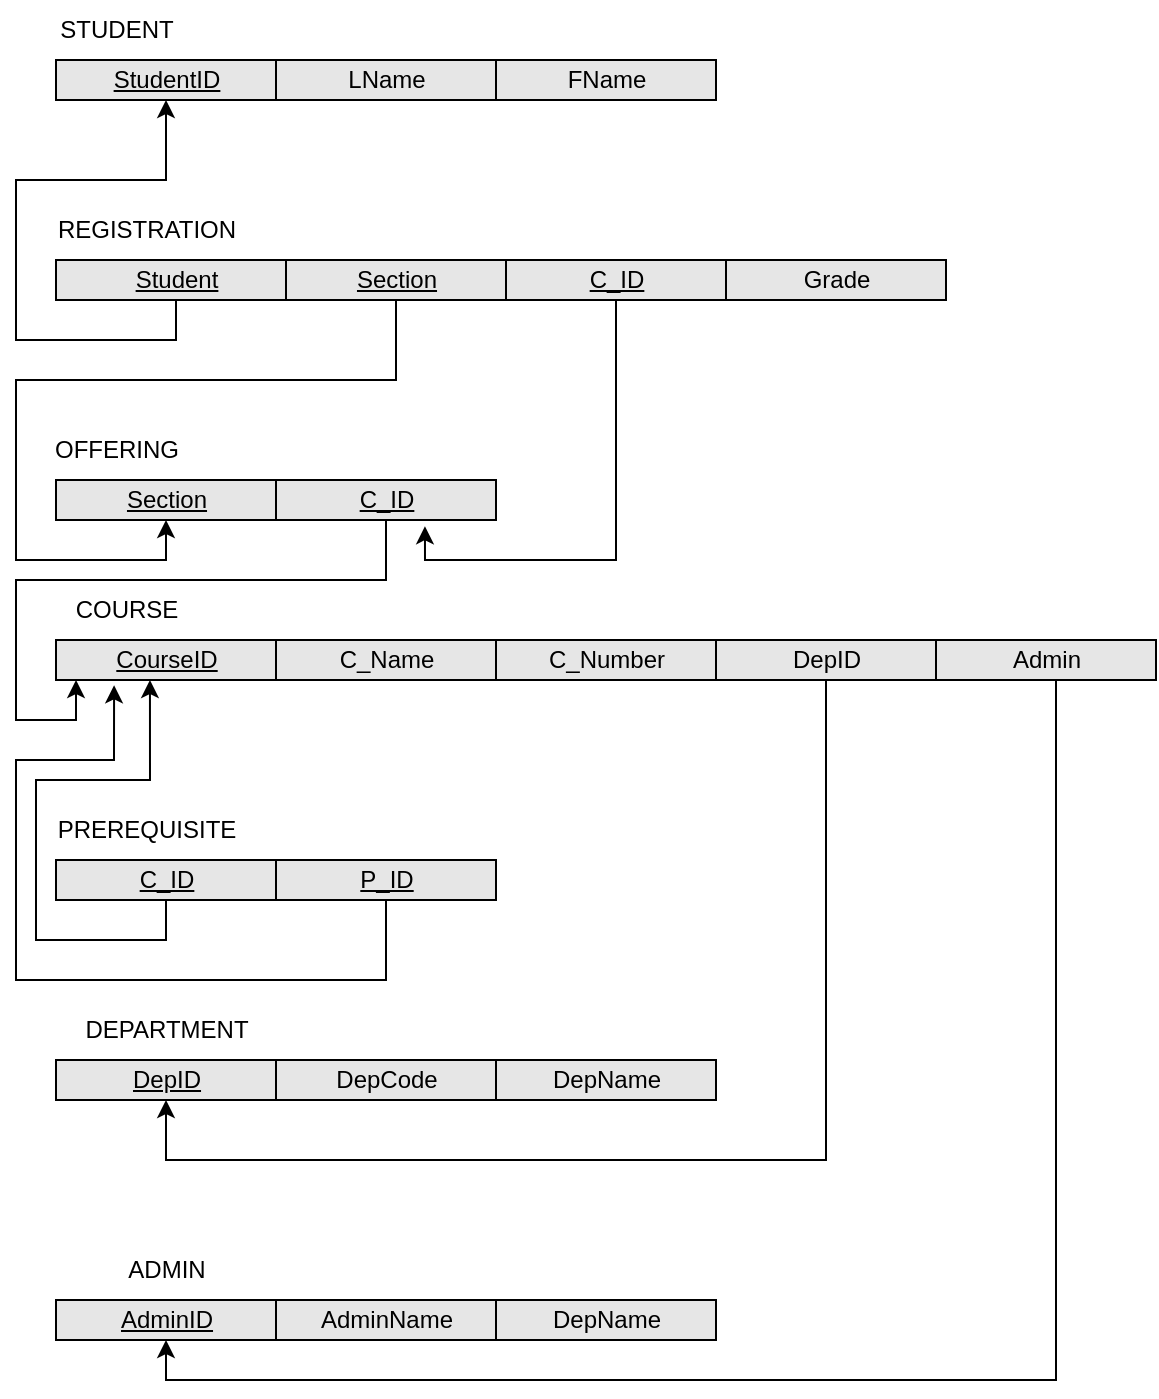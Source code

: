 <mxfile version="20.3.0" type="device"><diagram id="5e_nMYwKtn9XHc3r8R0K" name="Relational Model"><mxGraphModel dx="618" dy="985" grid="1" gridSize="10" guides="1" tooltips="1" connect="1" arrows="1" fold="1" page="1" pageScale="1" pageWidth="1100" pageHeight="1700" math="0" shadow="0"><root><mxCell id="0"/><mxCell id="1" parent="0"/><mxCell id="n5nzNZv9QXk1syDw3XGA-5" value="&lt;u&gt;StudentID&lt;/u&gt;" style="html=1;fillColor=#E6E6E6;" parent="1" vertex="1"><mxGeometry x="160" y="140" width="110" height="20" as="geometry"/></mxCell><mxCell id="n5nzNZv9QXk1syDw3XGA-6" value="LName" style="html=1;fillColor=#E6E6E6;" parent="1" vertex="1"><mxGeometry x="270" y="140" width="110" height="20" as="geometry"/></mxCell><mxCell id="n5nzNZv9QXk1syDw3XGA-7" value="FName" style="html=1;fillColor=#E6E6E6;" parent="1" vertex="1"><mxGeometry x="380" y="140" width="110" height="20" as="geometry"/></mxCell><mxCell id="n5nzNZv9QXk1syDw3XGA-8" value="STUDENT" style="text;html=1;align=center;verticalAlign=middle;resizable=0;points=[];autosize=1;strokeColor=none;fillColor=none;" parent="1" vertex="1"><mxGeometry x="150" y="110" width="80" height="30" as="geometry"/></mxCell><mxCell id="iPT39mju_nbLgjx7LOe_-1" style="edgeStyle=orthogonalEdgeStyle;rounded=0;orthogonalLoop=1;jettySize=auto;html=1;exitX=0.5;exitY=1;exitDx=0;exitDy=0;entryX=0.5;entryY=1;entryDx=0;entryDy=0;" parent="1" source="n5nzNZv9QXk1syDw3XGA-12" target="n5nzNZv9QXk1syDw3XGA-5" edge="1"><mxGeometry relative="1" as="geometry"/></mxCell><mxCell id="n5nzNZv9QXk1syDw3XGA-12" value="&lt;u&gt;Student&lt;/u&gt;" style="html=1;fillColor=#E6E6E6;" parent="1" vertex="1"><mxGeometry x="160" y="240" width="120" height="20" as="geometry"/></mxCell><mxCell id="iPT39mju_nbLgjx7LOe_-4" style="edgeStyle=orthogonalEdgeStyle;rounded=0;orthogonalLoop=1;jettySize=auto;html=1;exitX=0.5;exitY=1;exitDx=0;exitDy=0;entryX=0.5;entryY=1;entryDx=0;entryDy=0;" parent="1" source="n5nzNZv9QXk1syDw3XGA-13" target="n5nzNZv9QXk1syDw3XGA-38" edge="1"><mxGeometry relative="1" as="geometry"><Array as="points"><mxPoint x="330" y="300"/><mxPoint x="140" y="300"/><mxPoint x="140" y="390"/><mxPoint x="215" y="390"/></Array></mxGeometry></mxCell><mxCell id="n5nzNZv9QXk1syDw3XGA-13" value="&lt;u&gt;Section&lt;/u&gt;" style="html=1;fillColor=#E6E6E6;" parent="1" vertex="1"><mxGeometry x="275" y="240" width="110" height="20" as="geometry"/></mxCell><mxCell id="n5nzNZv9QXk1syDw3XGA-15" value="REGISTRATION" style="text;html=1;align=center;verticalAlign=middle;resizable=0;points=[];autosize=1;strokeColor=none;fillColor=none;" parent="1" vertex="1"><mxGeometry x="150" y="210" width="110" height="30" as="geometry"/></mxCell><mxCell id="n5nzNZv9QXk1syDw3XGA-21" value="C_Name" style="html=1;fillColor=#E6E6E6;" parent="1" vertex="1"><mxGeometry x="270" y="430" width="110" height="20" as="geometry"/></mxCell><mxCell id="n5nzNZv9QXk1syDw3XGA-23" value="COURSE" style="text;html=1;align=center;verticalAlign=middle;resizable=0;points=[];autosize=1;strokeColor=none;fillColor=none;" parent="1" vertex="1"><mxGeometry x="160" y="400" width="70" height="30" as="geometry"/></mxCell><mxCell id="n5nzNZv9QXk1syDw3XGA-38" value="&lt;u&gt;Section&lt;/u&gt;" style="html=1;fillColor=#E6E6E6;" parent="1" vertex="1"><mxGeometry x="160" y="350" width="110" height="20" as="geometry"/></mxCell><mxCell id="lSpMluI_JYC0Vxqug7FP-6" style="edgeStyle=orthogonalEdgeStyle;rounded=0;orthogonalLoop=1;jettySize=auto;html=1;exitX=0.5;exitY=1;exitDx=0;exitDy=0;entryX=0.091;entryY=1;entryDx=0;entryDy=0;entryPerimeter=0;" parent="1" source="n5nzNZv9QXk1syDw3XGA-39" target="n5nzNZv9QXk1syDw3XGA-43" edge="1"><mxGeometry relative="1" as="geometry"><mxPoint x="360" y="520" as="targetPoint"/><Array as="points"><mxPoint x="325" y="400"/><mxPoint x="140" y="400"/><mxPoint x="140" y="470"/><mxPoint x="170" y="470"/></Array></mxGeometry></mxCell><mxCell id="n5nzNZv9QXk1syDw3XGA-39" value="&lt;u&gt;C_ID&lt;/u&gt;" style="html=1;fillColor=#E6E6E6;" parent="1" vertex="1"><mxGeometry x="270" y="350" width="110" height="20" as="geometry"/></mxCell><mxCell id="n5nzNZv9QXk1syDw3XGA-40" value="OFFERING" style="text;html=1;align=center;verticalAlign=middle;resizable=0;points=[];autosize=1;strokeColor=none;fillColor=none;" parent="1" vertex="1"><mxGeometry x="145" y="320" width="90" height="30" as="geometry"/></mxCell><mxCell id="n5nzNZv9QXk1syDw3XGA-43" value="&lt;u&gt;CourseID&lt;/u&gt;" style="html=1;fillColor=#E6E6E6;" parent="1" vertex="1"><mxGeometry x="160" y="430" width="110" height="20" as="geometry"/></mxCell><mxCell id="iPT39mju_nbLgjx7LOe_-2" value="Grade" style="html=1;fillColor=#E6E6E6;" parent="1" vertex="1"><mxGeometry x="495" y="240" width="110" height="20" as="geometry"/></mxCell><mxCell id="UxPnTQlcKSKBYCZfbYE9-7" style="edgeStyle=orthogonalEdgeStyle;rounded=0;orthogonalLoop=1;jettySize=auto;html=1;exitX=0.5;exitY=1;exitDx=0;exitDy=0;entryX=0.264;entryY=1.133;entryDx=0;entryDy=0;entryPerimeter=0;" parent="1" source="lSpMluI_JYC0Vxqug7FP-1" target="n5nzNZv9QXk1syDw3XGA-43" edge="1"><mxGeometry relative="1" as="geometry"><Array as="points"><mxPoint x="325" y="600"/><mxPoint x="140" y="600"/><mxPoint x="140" y="490"/><mxPoint x="189" y="490"/></Array></mxGeometry></mxCell><mxCell id="lSpMluI_JYC0Vxqug7FP-1" value="&lt;u&gt;P_ID&lt;/u&gt;" style="html=1;fillColor=#E6E6E6;" parent="1" vertex="1"><mxGeometry x="270" y="540" width="110" height="20" as="geometry"/></mxCell><mxCell id="lSpMluI_JYC0Vxqug7FP-2" value="PREREQUISITE" style="text;html=1;align=center;verticalAlign=middle;resizable=0;points=[];autosize=1;strokeColor=none;fillColor=none;" parent="1" vertex="1"><mxGeometry x="150" y="510" width="110" height="30" as="geometry"/></mxCell><mxCell id="lSpMluI_JYC0Vxqug7FP-4" style="edgeStyle=orthogonalEdgeStyle;rounded=0;orthogonalLoop=1;jettySize=auto;html=1;exitX=0.5;exitY=1;exitDx=0;exitDy=0;entryX=0.427;entryY=1;entryDx=0;entryDy=0;entryPerimeter=0;" parent="1" source="lSpMluI_JYC0Vxqug7FP-3" target="n5nzNZv9QXk1syDw3XGA-43" edge="1"><mxGeometry relative="1" as="geometry"><Array as="points"><mxPoint x="215" y="580"/><mxPoint x="150" y="580"/><mxPoint x="150" y="500"/><mxPoint x="207" y="500"/></Array></mxGeometry></mxCell><mxCell id="lSpMluI_JYC0Vxqug7FP-3" value="&lt;u&gt;C_ID&lt;/u&gt;" style="html=1;fillColor=#E6E6E6;" parent="1" vertex="1"><mxGeometry x="160" y="540" width="110" height="20" as="geometry"/></mxCell><mxCell id="YIv7eSU5OojPGMzhaixi-4" style="edgeStyle=orthogonalEdgeStyle;rounded=0;orthogonalLoop=1;jettySize=auto;html=1;exitX=0.5;exitY=1;exitDx=0;exitDy=0;entryX=0.677;entryY=1.156;entryDx=0;entryDy=0;entryPerimeter=0;" parent="1" source="YIv7eSU5OojPGMzhaixi-2" target="n5nzNZv9QXk1syDw3XGA-39" edge="1"><mxGeometry relative="1" as="geometry"><Array as="points"><mxPoint x="440" y="390"/><mxPoint x="345" y="390"/></Array></mxGeometry></mxCell><mxCell id="YIv7eSU5OojPGMzhaixi-2" value="&lt;u&gt;C_ID&lt;/u&gt;" style="html=1;fillColor=#E6E6E6;" parent="1" vertex="1"><mxGeometry x="385" y="240" width="110" height="20" as="geometry"/></mxCell><mxCell id="hxlvcCOYJ-N9J2u9A_3B-2" value="C_Number" style="html=1;fillColor=#E6E6E6;" parent="1" vertex="1"><mxGeometry x="380" y="430" width="110" height="20" as="geometry"/></mxCell><mxCell id="hxlvcCOYJ-N9J2u9A_3B-3" value="&lt;u&gt;DepID&lt;/u&gt;" style="html=1;fillColor=#E6E6E6;" parent="1" vertex="1"><mxGeometry x="160" y="640" width="110" height="20" as="geometry"/></mxCell><mxCell id="hxlvcCOYJ-N9J2u9A_3B-4" value="DepCode" style="html=1;fillColor=#E6E6E6;" parent="1" vertex="1"><mxGeometry x="270" y="640" width="110" height="20" as="geometry"/></mxCell><mxCell id="hxlvcCOYJ-N9J2u9A_3B-5" value="DepName" style="html=1;fillColor=#E6E6E6;" parent="1" vertex="1"><mxGeometry x="380" y="640" width="110" height="20" as="geometry"/></mxCell><mxCell id="hxlvcCOYJ-N9J2u9A_3B-6" value="DEPARTMENT" style="text;html=1;align=center;verticalAlign=middle;resizable=0;points=[];autosize=1;strokeColor=none;fillColor=none;" parent="1" vertex="1"><mxGeometry x="160" y="610" width="110" height="30" as="geometry"/></mxCell><mxCell id="hxlvcCOYJ-N9J2u9A_3B-7" value="&lt;u&gt;AdminID&lt;/u&gt;" style="html=1;fillColor=#E6E6E6;" parent="1" vertex="1"><mxGeometry x="160" y="760" width="110" height="20" as="geometry"/></mxCell><mxCell id="hxlvcCOYJ-N9J2u9A_3B-8" value="AdminName" style="html=1;fillColor=#E6E6E6;" parent="1" vertex="1"><mxGeometry x="270" y="760" width="110" height="20" as="geometry"/></mxCell><mxCell id="hxlvcCOYJ-N9J2u9A_3B-9" value="DepName" style="html=1;fillColor=#E6E6E6;" parent="1" vertex="1"><mxGeometry x="380" y="760" width="110" height="20" as="geometry"/></mxCell><mxCell id="hxlvcCOYJ-N9J2u9A_3B-10" value="ADMIN" style="text;html=1;align=center;verticalAlign=middle;resizable=0;points=[];autosize=1;strokeColor=none;fillColor=none;" parent="1" vertex="1"><mxGeometry x="185" y="730" width="60" height="30" as="geometry"/></mxCell><mxCell id="hxlvcCOYJ-N9J2u9A_3B-13" style="edgeStyle=orthogonalEdgeStyle;rounded=0;orthogonalLoop=1;jettySize=auto;html=1;entryX=0.5;entryY=1;entryDx=0;entryDy=0;" parent="1" source="hxlvcCOYJ-N9J2u9A_3B-11" target="hxlvcCOYJ-N9J2u9A_3B-3" edge="1"><mxGeometry relative="1" as="geometry"><Array as="points"><mxPoint x="545" y="690"/><mxPoint x="215" y="690"/></Array></mxGeometry></mxCell><mxCell id="hxlvcCOYJ-N9J2u9A_3B-11" value="DepID" style="html=1;fillColor=#E6E6E6;" parent="1" vertex="1"><mxGeometry x="490" y="430" width="110" height="20" as="geometry"/></mxCell><mxCell id="hxlvcCOYJ-N9J2u9A_3B-17" style="edgeStyle=orthogonalEdgeStyle;rounded=0;orthogonalLoop=1;jettySize=auto;html=1;entryX=0.5;entryY=1;entryDx=0;entryDy=0;" parent="1" source="hxlvcCOYJ-N9J2u9A_3B-16" target="hxlvcCOYJ-N9J2u9A_3B-7" edge="1"><mxGeometry relative="1" as="geometry"><Array as="points"><mxPoint x="660" y="800"/><mxPoint x="215" y="800"/></Array></mxGeometry></mxCell><mxCell id="hxlvcCOYJ-N9J2u9A_3B-16" value="Admin" style="html=1;fillColor=#E6E6E6;" parent="1" vertex="1"><mxGeometry x="600" y="430" width="110" height="20" as="geometry"/></mxCell></root></mxGraphModel></diagram></mxfile>